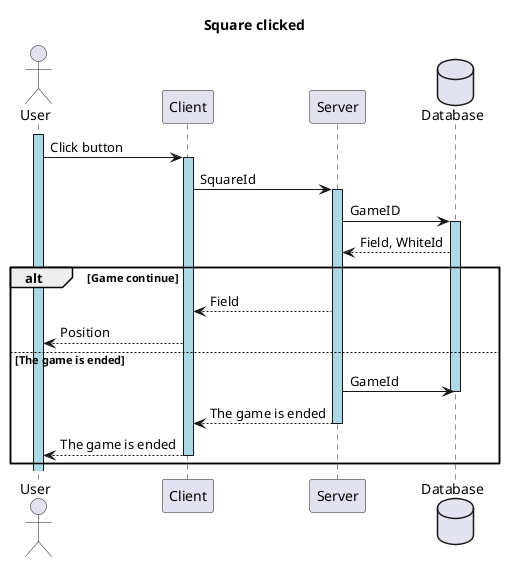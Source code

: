 ﻿@startuml

title "Square clicked"

actor User
participant Client
participant Server
database Database

activate User #lightblue
User -> Client: Click button
activate Client #lightblue
Client -> Server: SquareId
activate Server #lightblue
Server -> Database: GameID
activate Database #lightblue
Database --> Server: Field, WhiteId

alt Game continue
    Server --> Client: Field
    Client --> User: Position
else The game is ended
    Server -> Database: GameId
    deactivate Database
    Server --> Client: The game is ended
    deactivate Server
    Client --> User: The game is ended
    deactivate Client
end

@enduml

